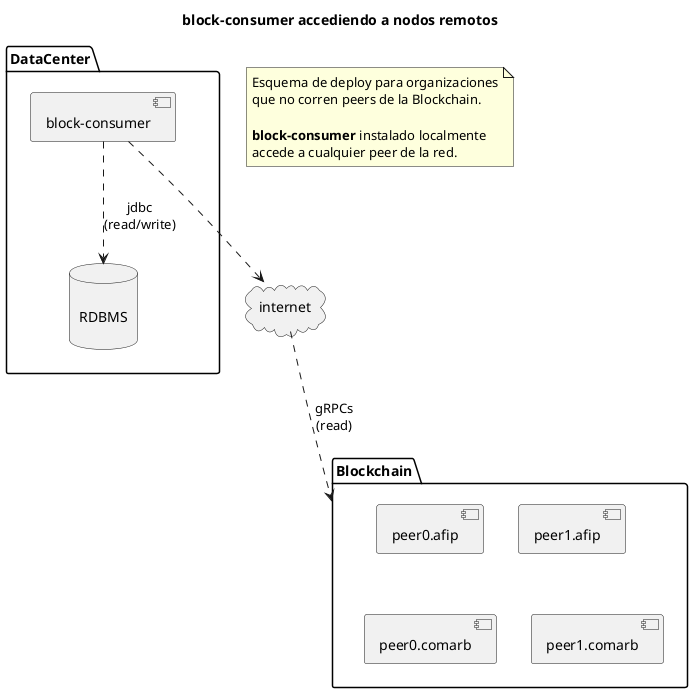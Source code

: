 @startuml deploy-accediendo-a-nodos-remotos

title **block-consumer** accediendo a nodos remotos

note as N1
Esquema de deploy para organizaciones
que no corren peers de la Blockchain.

**block-consumer** instalado localmente
accede a cualquier peer de la red.
end note

package Blockchain {
    [peer0.afip]
    [peer1.afip]
    [peer0.comarb]
    [peer1.comarb]
}

package DataCenter {
    component [block-consumer] as BlockConsumer
    database "\nRDBMS\n" as db
}

cloud internet

BlockConsumer ..> internet
BlockConsumer ..> db : jdbc\n(read/write)
internet ..> Blockchain : gRPCs\n(read)

Blockchain -[hidden]left- DataCenter

@enduml
